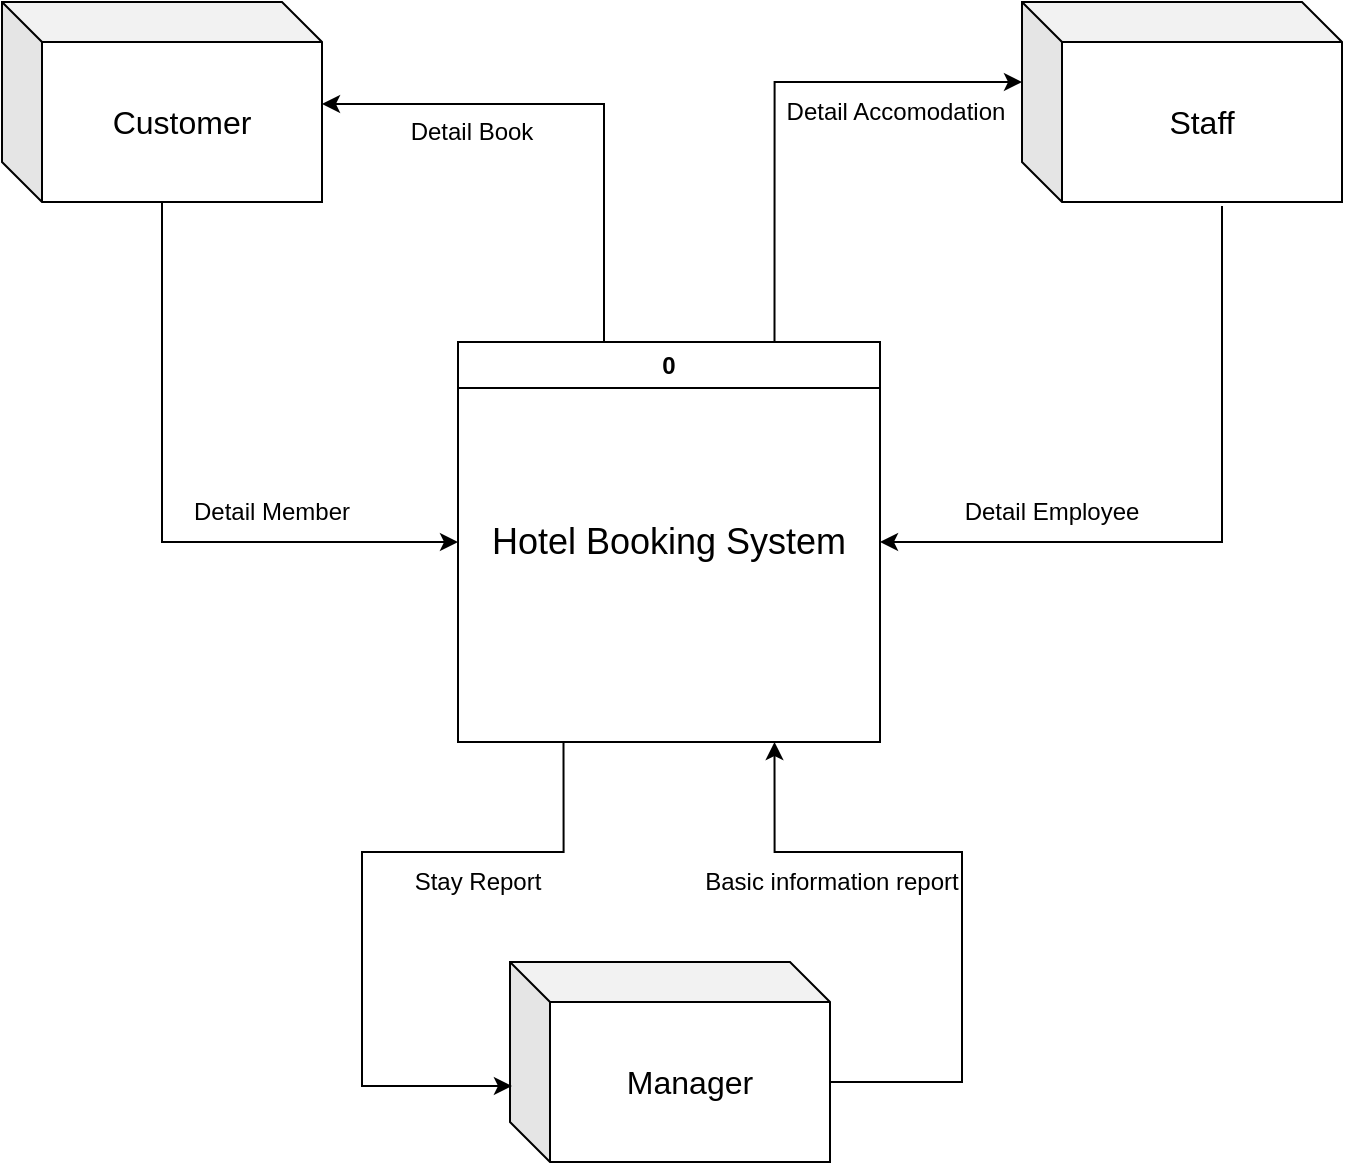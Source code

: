 <mxfile version="21.7.4" type="github">
  <diagram id="C5RBs43oDa-KdzZeNtuy" name="Page-1">
    <mxGraphModel dx="1735" dy="1109" grid="1" gridSize="10" guides="1" tooltips="1" connect="1" arrows="1" fold="1" page="1" pageScale="1" pageWidth="827" pageHeight="1169" math="0" shadow="0">
      <root>
        <mxCell id="WIyWlLk6GJQsqaUBKTNV-0" />
        <mxCell id="WIyWlLk6GJQsqaUBKTNV-1" parent="WIyWlLk6GJQsqaUBKTNV-0" />
        <mxCell id="Vh7FBjHL34Z6aKx40-Cg-1" value="0" style="swimlane;whiteSpace=wrap;html=1;" vertex="1" parent="WIyWlLk6GJQsqaUBKTNV-1">
          <mxGeometry x="308" y="330" width="211" height="200" as="geometry" />
        </mxCell>
        <mxCell id="Vh7FBjHL34Z6aKx40-Cg-2" value="Hotel Booking System" style="text;html=1;align=center;verticalAlign=middle;resizable=0;points=[];autosize=1;strokeColor=none;fillColor=none;fontSize=18;" vertex="1" parent="Vh7FBjHL34Z6aKx40-Cg-1">
          <mxGeometry x="5" y="80" width="200" height="40" as="geometry" />
        </mxCell>
        <mxCell id="Vh7FBjHL34Z6aKx40-Cg-3" value="Customer" style="shape=cube;whiteSpace=wrap;html=1;boundedLbl=1;backgroundOutline=1;darkOpacity=0.05;darkOpacity2=0.1;fontSize=16;" vertex="1" parent="WIyWlLk6GJQsqaUBKTNV-1">
          <mxGeometry x="80" y="160" width="160" height="100" as="geometry" />
        </mxCell>
        <mxCell id="Vh7FBjHL34Z6aKx40-Cg-18" value="" style="edgeStyle=orthogonalEdgeStyle;rounded=0;orthogonalLoop=1;jettySize=auto;html=1;entryX=1;entryY=0.5;entryDx=0;entryDy=0;exitX=0.625;exitY=1.02;exitDx=0;exitDy=0;exitPerimeter=0;" edge="1" parent="WIyWlLk6GJQsqaUBKTNV-1" source="Vh7FBjHL34Z6aKx40-Cg-4" target="Vh7FBjHL34Z6aKx40-Cg-1">
          <mxGeometry relative="1" as="geometry">
            <mxPoint x="670" y="430" as="targetPoint" />
            <Array as="points">
              <mxPoint x="690" y="430" />
            </Array>
          </mxGeometry>
        </mxCell>
        <mxCell id="Vh7FBjHL34Z6aKx40-Cg-4" value="Staff" style="shape=cube;whiteSpace=wrap;html=1;boundedLbl=1;backgroundOutline=1;darkOpacity=0.05;darkOpacity2=0.1;fontSize=16;" vertex="1" parent="WIyWlLk6GJQsqaUBKTNV-1">
          <mxGeometry x="590" y="160" width="160" height="100" as="geometry" />
        </mxCell>
        <mxCell id="Vh7FBjHL34Z6aKx40-Cg-26" style="edgeStyle=orthogonalEdgeStyle;rounded=0;orthogonalLoop=1;jettySize=auto;html=1;exitX=0;exitY=0;exitDx=160;exitDy=60;exitPerimeter=0;entryX=0.75;entryY=1;entryDx=0;entryDy=0;" edge="1" parent="WIyWlLk6GJQsqaUBKTNV-1" source="Vh7FBjHL34Z6aKx40-Cg-5" target="Vh7FBjHL34Z6aKx40-Cg-1">
          <mxGeometry relative="1" as="geometry">
            <Array as="points">
              <mxPoint x="560" y="700" />
              <mxPoint x="560" y="585" />
              <mxPoint x="466" y="585" />
            </Array>
          </mxGeometry>
        </mxCell>
        <mxCell id="Vh7FBjHL34Z6aKx40-Cg-5" value="Manager" style="shape=cube;whiteSpace=wrap;html=1;boundedLbl=1;backgroundOutline=1;darkOpacity=0.05;darkOpacity2=0.1;fontSize=16;" vertex="1" parent="WIyWlLk6GJQsqaUBKTNV-1">
          <mxGeometry x="334" y="640" width="160" height="100" as="geometry" />
        </mxCell>
        <mxCell id="Vh7FBjHL34Z6aKx40-Cg-6" value="" style="endArrow=classic;html=1;rounded=0;edgeStyle=orthogonalEdgeStyle;entryX=0;entryY=0.5;entryDx=0;entryDy=0;" edge="1" parent="WIyWlLk6GJQsqaUBKTNV-1" source="Vh7FBjHL34Z6aKx40-Cg-3" target="Vh7FBjHL34Z6aKx40-Cg-1">
          <mxGeometry width="50" height="50" relative="1" as="geometry">
            <mxPoint x="160" y="310" as="sourcePoint" />
            <mxPoint x="160" y="420" as="targetPoint" />
            <Array as="points">
              <mxPoint x="160" y="430" />
            </Array>
          </mxGeometry>
        </mxCell>
        <mxCell id="Vh7FBjHL34Z6aKx40-Cg-7" value="" style="endArrow=classic;html=1;rounded=0;exitX=0.341;exitY=0;exitDx=0;exitDy=0;exitPerimeter=0;edgeStyle=orthogonalEdgeStyle;entryX=1;entryY=0.51;entryDx=0;entryDy=0;entryPerimeter=0;" edge="1" parent="WIyWlLk6GJQsqaUBKTNV-1" source="Vh7FBjHL34Z6aKx40-Cg-1" target="Vh7FBjHL34Z6aKx40-Cg-3">
          <mxGeometry width="50" height="50" relative="1" as="geometry">
            <mxPoint x="350" y="210" as="sourcePoint" />
            <mxPoint x="380" y="170" as="targetPoint" />
            <Array as="points">
              <mxPoint x="381" y="330" />
              <mxPoint x="381" y="211" />
            </Array>
          </mxGeometry>
        </mxCell>
        <mxCell id="Vh7FBjHL34Z6aKx40-Cg-8" value="" style="endArrow=classic;html=1;rounded=0;exitX=0.75;exitY=0;exitDx=0;exitDy=0;edgeStyle=orthogonalEdgeStyle;entryX=0;entryY=0;entryDx=0;entryDy=40;entryPerimeter=0;" edge="1" parent="WIyWlLk6GJQsqaUBKTNV-1" source="Vh7FBjHL34Z6aKx40-Cg-1" target="Vh7FBjHL34Z6aKx40-Cg-4">
          <mxGeometry width="50" height="50" relative="1" as="geometry">
            <mxPoint x="450" y="270" as="sourcePoint" />
            <mxPoint x="466" y="210" as="targetPoint" />
          </mxGeometry>
        </mxCell>
        <mxCell id="Vh7FBjHL34Z6aKx40-Cg-11" value="" style="endArrow=classic;html=1;rounded=0;exitX=0.25;exitY=1;exitDx=0;exitDy=0;edgeStyle=orthogonalEdgeStyle;entryX=0.006;entryY=0.62;entryDx=0;entryDy=0;entryPerimeter=0;" edge="1" parent="WIyWlLk6GJQsqaUBKTNV-1" source="Vh7FBjHL34Z6aKx40-Cg-1" target="Vh7FBjHL34Z6aKx40-Cg-5">
          <mxGeometry width="50" height="50" relative="1" as="geometry">
            <mxPoint x="300" y="490" as="sourcePoint" />
            <mxPoint x="250" y="720" as="targetPoint" />
            <Array as="points">
              <mxPoint x="361" y="585" />
              <mxPoint x="260" y="585" />
              <mxPoint x="260" y="702" />
            </Array>
          </mxGeometry>
        </mxCell>
        <mxCell id="Vh7FBjHL34Z6aKx40-Cg-14" value="Detail Book" style="text;html=1;strokeColor=none;fillColor=none;align=center;verticalAlign=middle;whiteSpace=wrap;rounded=0;" vertex="1" parent="WIyWlLk6GJQsqaUBKTNV-1">
          <mxGeometry x="250" y="210" width="130" height="30" as="geometry" />
        </mxCell>
        <mxCell id="Vh7FBjHL34Z6aKx40-Cg-15" value="Detail Member" style="text;html=1;strokeColor=none;fillColor=none;align=center;verticalAlign=middle;whiteSpace=wrap;rounded=0;" vertex="1" parent="WIyWlLk6GJQsqaUBKTNV-1">
          <mxGeometry x="150" y="400" width="130" height="30" as="geometry" />
        </mxCell>
        <mxCell id="Vh7FBjHL34Z6aKx40-Cg-16" value="Detail Accomodation" style="text;html=1;strokeColor=none;fillColor=none;align=center;verticalAlign=middle;whiteSpace=wrap;rounded=0;" vertex="1" parent="WIyWlLk6GJQsqaUBKTNV-1">
          <mxGeometry x="462" y="200" width="130" height="30" as="geometry" />
        </mxCell>
        <mxCell id="Vh7FBjHL34Z6aKx40-Cg-19" value="Detail Employee" style="text;html=1;strokeColor=none;fillColor=none;align=center;verticalAlign=middle;whiteSpace=wrap;rounded=0;" vertex="1" parent="WIyWlLk6GJQsqaUBKTNV-1">
          <mxGeometry x="540" y="400" width="130" height="30" as="geometry" />
        </mxCell>
        <mxCell id="Vh7FBjHL34Z6aKx40-Cg-22" value="Stay Report" style="text;html=1;strokeColor=none;fillColor=none;align=center;verticalAlign=middle;whiteSpace=wrap;rounded=0;" vertex="1" parent="WIyWlLk6GJQsqaUBKTNV-1">
          <mxGeometry x="253" y="585" width="130" height="30" as="geometry" />
        </mxCell>
        <mxCell id="Vh7FBjHL34Z6aKx40-Cg-27" value="Basic information report" style="text;html=1;strokeColor=none;fillColor=none;align=center;verticalAlign=middle;whiteSpace=wrap;rounded=0;" vertex="1" parent="WIyWlLk6GJQsqaUBKTNV-1">
          <mxGeometry x="430" y="585" width="130" height="30" as="geometry" />
        </mxCell>
      </root>
    </mxGraphModel>
  </diagram>
</mxfile>
